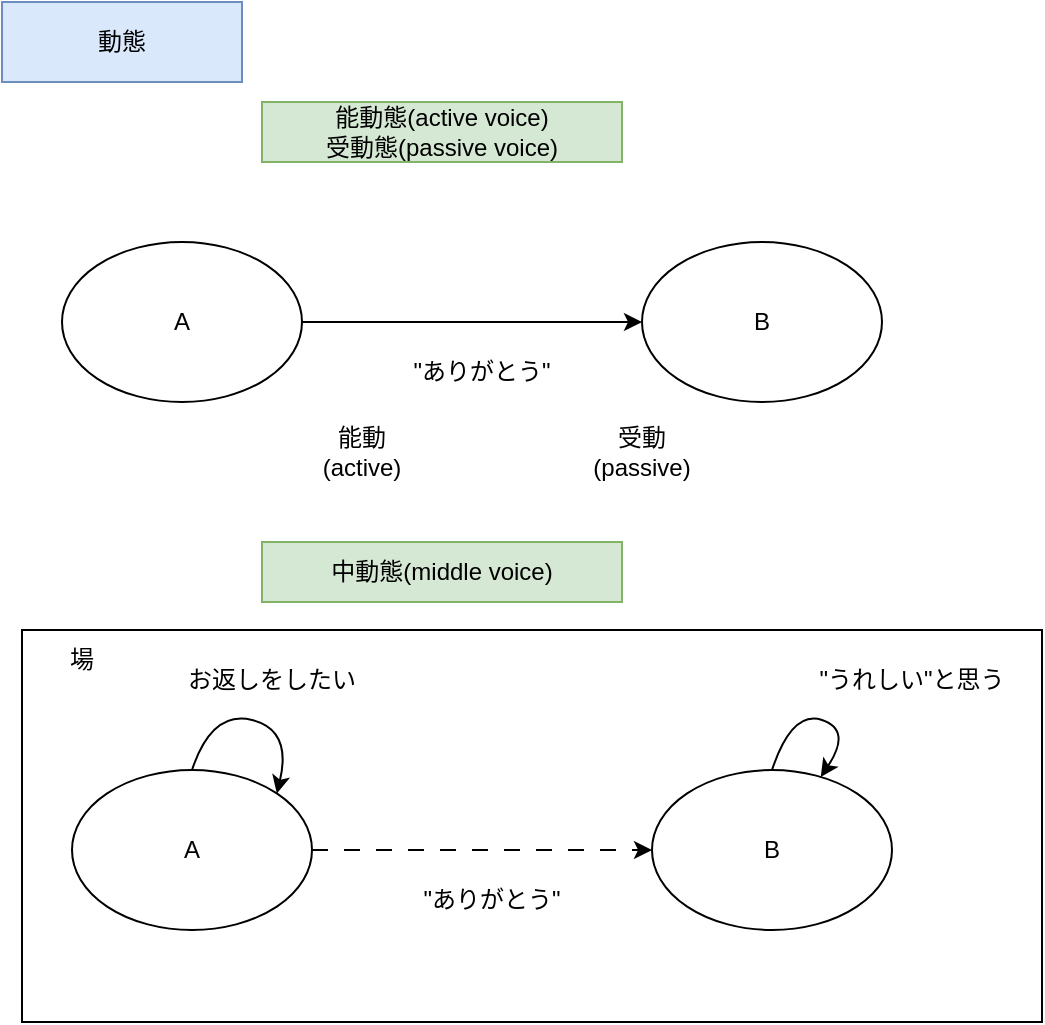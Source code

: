 <mxfile version="27.0.9">
  <diagram name="ページ1" id="XXv5Cp4fNnT-YZkBVr2Y">
    <mxGraphModel dx="1064" dy="883" grid="1" gridSize="10" guides="1" tooltips="1" connect="1" arrows="1" fold="1" page="1" pageScale="1" pageWidth="1169" pageHeight="827" math="0" shadow="0">
      <root>
        <mxCell id="0" />
        <mxCell id="1" parent="0" />
        <mxCell id="NyK0vDpIMJGg7dp4muL_-20" value="" style="rounded=0;whiteSpace=wrap;html=1;" vertex="1" parent="1">
          <mxGeometry x="90" y="354" width="510" height="196" as="geometry" />
        </mxCell>
        <mxCell id="NyK0vDpIMJGg7dp4muL_-1" value="動態" style="text;html=1;align=center;verticalAlign=middle;whiteSpace=wrap;rounded=0;fillColor=#dae8fc;strokeColor=#6c8ebf;" vertex="1" parent="1">
          <mxGeometry x="80" y="40" width="120" height="40" as="geometry" />
        </mxCell>
        <mxCell id="NyK0vDpIMJGg7dp4muL_-2" value="A" style="ellipse;whiteSpace=wrap;html=1;" vertex="1" parent="1">
          <mxGeometry x="110" y="160" width="120" height="80" as="geometry" />
        </mxCell>
        <mxCell id="NyK0vDpIMJGg7dp4muL_-3" value="B" style="ellipse;whiteSpace=wrap;html=1;" vertex="1" parent="1">
          <mxGeometry x="400" y="160" width="120" height="80" as="geometry" />
        </mxCell>
        <mxCell id="NyK0vDpIMJGg7dp4muL_-4" value="" style="endArrow=classic;html=1;rounded=0;exitX=1;exitY=0.5;exitDx=0;exitDy=0;entryX=0;entryY=0.5;entryDx=0;entryDy=0;" edge="1" parent="1" source="NyK0vDpIMJGg7dp4muL_-2" target="NyK0vDpIMJGg7dp4muL_-3">
          <mxGeometry width="50" height="50" relative="1" as="geometry">
            <mxPoint x="270" y="210" as="sourcePoint" />
            <mxPoint x="320" y="160" as="targetPoint" />
          </mxGeometry>
        </mxCell>
        <mxCell id="NyK0vDpIMJGg7dp4muL_-5" value="&quot;ありがとう&quot;" style="text;html=1;align=center;verticalAlign=middle;whiteSpace=wrap;rounded=0;" vertex="1" parent="1">
          <mxGeometry x="250" y="210" width="140" height="30" as="geometry" />
        </mxCell>
        <mxCell id="NyK0vDpIMJGg7dp4muL_-6" value="能動&lt;div&gt;(active)&lt;/div&gt;" style="text;html=1;align=center;verticalAlign=middle;whiteSpace=wrap;rounded=0;" vertex="1" parent="1">
          <mxGeometry x="220" y="250" width="80" height="30" as="geometry" />
        </mxCell>
        <mxCell id="NyK0vDpIMJGg7dp4muL_-7" value="受動&lt;div&gt;(passive)&lt;/div&gt;" style="text;html=1;align=center;verticalAlign=middle;whiteSpace=wrap;rounded=0;" vertex="1" parent="1">
          <mxGeometry x="360" y="250" width="80" height="30" as="geometry" />
        </mxCell>
        <mxCell id="NyK0vDpIMJGg7dp4muL_-8" value="A" style="ellipse;whiteSpace=wrap;html=1;" vertex="1" parent="1">
          <mxGeometry x="115" y="424" width="120" height="80" as="geometry" />
        </mxCell>
        <mxCell id="NyK0vDpIMJGg7dp4muL_-9" value="B" style="ellipse;whiteSpace=wrap;html=1;" vertex="1" parent="1">
          <mxGeometry x="405" y="424" width="120" height="80" as="geometry" />
        </mxCell>
        <mxCell id="NyK0vDpIMJGg7dp4muL_-10" value="" style="endArrow=classic;html=1;rounded=0;exitX=1;exitY=0.5;exitDx=0;exitDy=0;entryX=0;entryY=0.5;entryDx=0;entryDy=0;dashed=1;dashPattern=8 8;" edge="1" source="NyK0vDpIMJGg7dp4muL_-8" target="NyK0vDpIMJGg7dp4muL_-9" parent="1">
          <mxGeometry width="50" height="50" relative="1" as="geometry">
            <mxPoint x="275" y="474" as="sourcePoint" />
            <mxPoint x="325" y="424" as="targetPoint" />
          </mxGeometry>
        </mxCell>
        <mxCell id="NyK0vDpIMJGg7dp4muL_-11" value="&quot;ありがとう&quot;" style="text;html=1;align=center;verticalAlign=middle;whiteSpace=wrap;rounded=0;" vertex="1" parent="1">
          <mxGeometry x="255" y="474" width="140" height="30" as="geometry" />
        </mxCell>
        <mxCell id="NyK0vDpIMJGg7dp4muL_-12" value="お返しをしたい" style="text;html=1;align=center;verticalAlign=middle;whiteSpace=wrap;rounded=0;" vertex="1" parent="1">
          <mxGeometry x="165" y="364" width="100" height="30" as="geometry" />
        </mxCell>
        <mxCell id="NyK0vDpIMJGg7dp4muL_-14" value="" style="curved=1;endArrow=classic;html=1;rounded=0;exitX=0.5;exitY=0;exitDx=0;exitDy=0;entryX=1;entryY=0;entryDx=0;entryDy=0;" edge="1" parent="1" source="NyK0vDpIMJGg7dp4muL_-8" target="NyK0vDpIMJGg7dp4muL_-8">
          <mxGeometry width="50" height="50" relative="1" as="geometry">
            <mxPoint x="565" y="634" as="sourcePoint" />
            <mxPoint x="615" y="584" as="targetPoint" />
            <Array as="points">
              <mxPoint x="185" y="394" />
              <mxPoint x="225" y="404" />
            </Array>
          </mxGeometry>
        </mxCell>
        <mxCell id="NyK0vDpIMJGg7dp4muL_-16" value="能動態&lt;span style=&quot;background-color: transparent; color: light-dark(rgb(0, 0, 0), rgb(255, 255, 255));&quot;&gt;(active voice)&lt;/span&gt;&lt;div&gt;受動態&lt;span style=&quot;background-color: transparent; color: light-dark(rgb(0, 0, 0), rgb(255, 255, 255));&quot;&gt;(passive voice)&lt;/span&gt;&lt;/div&gt;" style="text;html=1;align=center;verticalAlign=middle;whiteSpace=wrap;rounded=0;fillColor=#d5e8d4;strokeColor=#82b366;" vertex="1" parent="1">
          <mxGeometry x="210" y="90" width="180" height="30" as="geometry" />
        </mxCell>
        <mxCell id="NyK0vDpIMJGg7dp4muL_-17" value="中動態&lt;span style=&quot;background-color: transparent; color: light-dark(rgb(0, 0, 0), rgb(255, 255, 255));&quot;&gt;(middle voice)&lt;br&gt;&lt;/span&gt;" style="text;html=1;align=center;verticalAlign=middle;whiteSpace=wrap;rounded=0;fillColor=#d5e8d4;strokeColor=#82b366;" vertex="1" parent="1">
          <mxGeometry x="210" y="310" width="180" height="30" as="geometry" />
        </mxCell>
        <mxCell id="NyK0vDpIMJGg7dp4muL_-18" value="" style="curved=1;endArrow=classic;html=1;rounded=0;exitX=0.5;exitY=0;exitDx=0;exitDy=0;" edge="1" parent="1" source="NyK0vDpIMJGg7dp4muL_-9" target="NyK0vDpIMJGg7dp4muL_-9">
          <mxGeometry width="50" height="50" relative="1" as="geometry">
            <mxPoint x="505" y="414" as="sourcePoint" />
            <mxPoint x="547" y="426" as="targetPoint" />
            <Array as="points">
              <mxPoint x="475" y="394" />
              <mxPoint x="505" y="404" />
            </Array>
          </mxGeometry>
        </mxCell>
        <mxCell id="NyK0vDpIMJGg7dp4muL_-19" value="&quot;うれしい&quot;と思う" style="text;html=1;align=center;verticalAlign=middle;whiteSpace=wrap;rounded=0;" vertex="1" parent="1">
          <mxGeometry x="485" y="364" width="100" height="30" as="geometry" />
        </mxCell>
        <mxCell id="NyK0vDpIMJGg7dp4muL_-21" value="場" style="text;html=1;align=center;verticalAlign=middle;whiteSpace=wrap;rounded=0;" vertex="1" parent="1">
          <mxGeometry x="90" y="354" width="60" height="30" as="geometry" />
        </mxCell>
      </root>
    </mxGraphModel>
  </diagram>
</mxfile>
